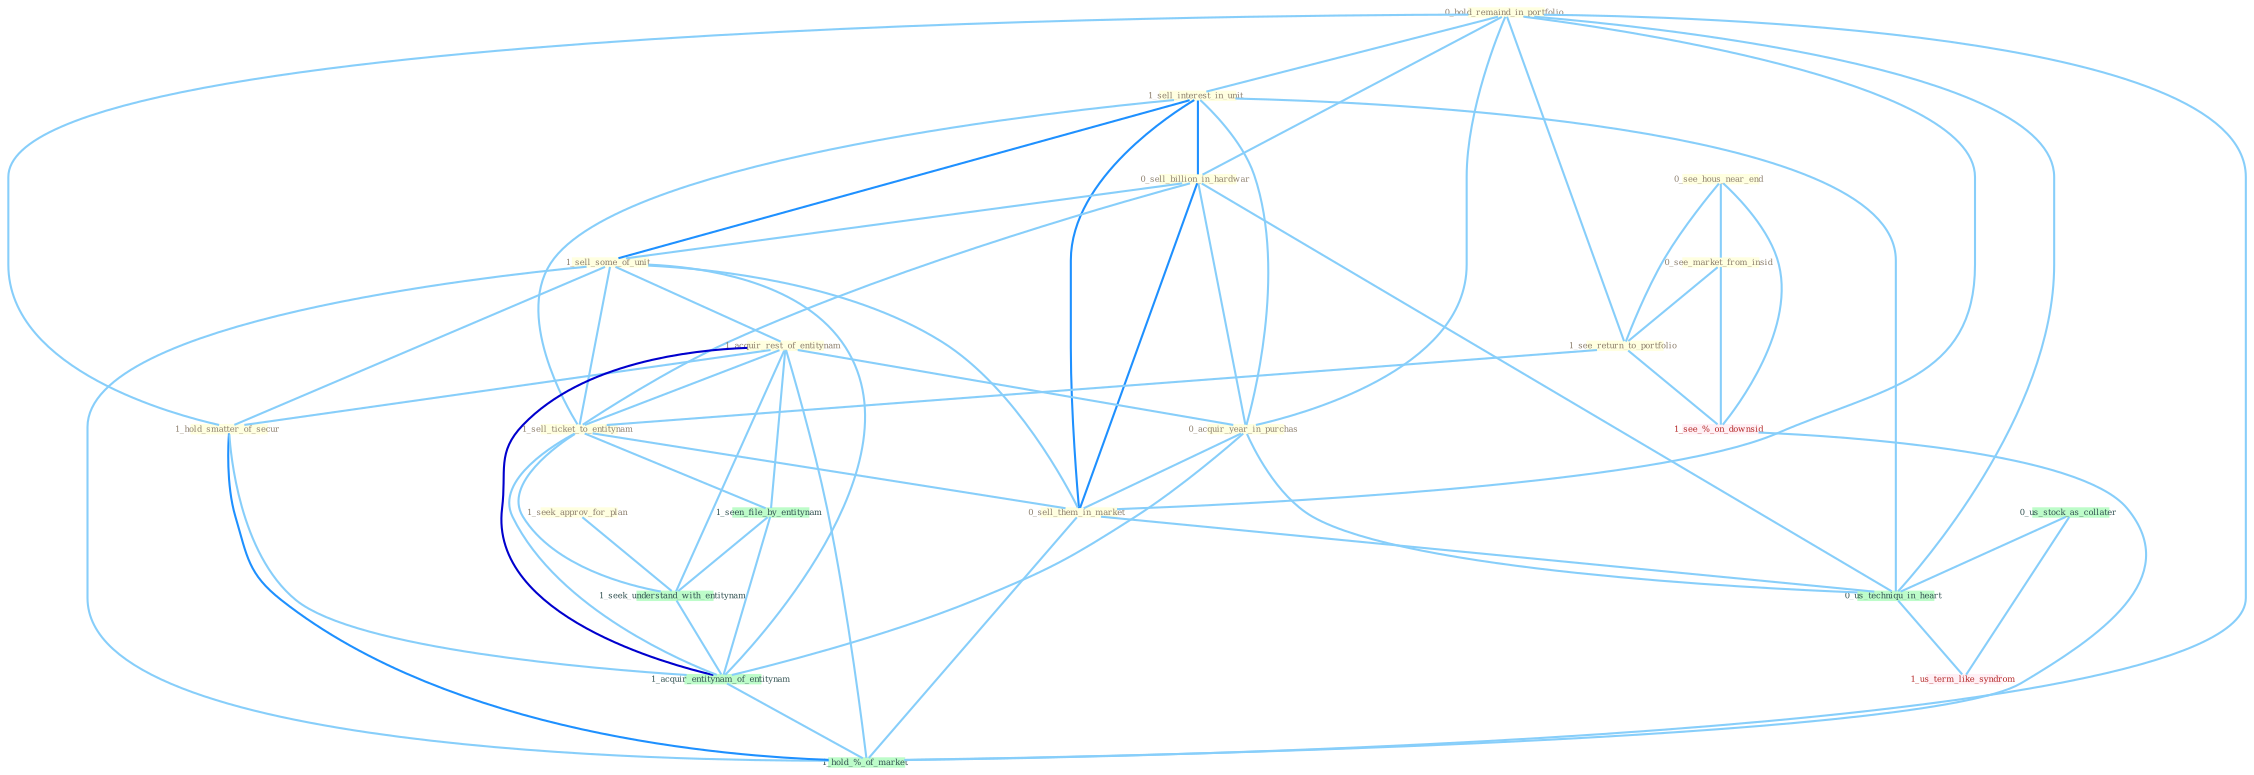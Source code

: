 Graph G{ 
    node
    [shape=polygon,style=filled,width=.5,height=.06,color="#BDFCC9",fixedsize=true,fontsize=4,
    fontcolor="#2f4f4f"];
    {node
    [color="#ffffe0", fontcolor="#8b7d6b"] "0_hold_remaind_in_portfolio " "1_sell_interest_in_unit " "0_sell_billion_in_hardwar " "1_seek_approv_for_plan " "0_see_hous_near_end " "1_sell_some_of_unit " "0_see_market_from_insid " "1_see_return_to_portfolio " "1_acquir_rest_of_entitynam " "0_acquir_year_in_purchas " "1_sell_ticket_to_entitynam " "0_sell_them_in_market " "1_hold_smatter_of_secur "}
{node [color="#fff0f5", fontcolor="#b22222"] "1_see_%_on_downsid " "1_us_term_like_syndrom "}
edge [color="#B0E2FF"];

	"0_hold_remaind_in_portfolio " -- "1_sell_interest_in_unit " [w="1", color="#87cefa" ];
	"0_hold_remaind_in_portfolio " -- "0_sell_billion_in_hardwar " [w="1", color="#87cefa" ];
	"0_hold_remaind_in_portfolio " -- "1_see_return_to_portfolio " [w="1", color="#87cefa" ];
	"0_hold_remaind_in_portfolio " -- "0_acquir_year_in_purchas " [w="1", color="#87cefa" ];
	"0_hold_remaind_in_portfolio " -- "0_sell_them_in_market " [w="1", color="#87cefa" ];
	"0_hold_remaind_in_portfolio " -- "1_hold_smatter_of_secur " [w="1", color="#87cefa" ];
	"0_hold_remaind_in_portfolio " -- "0_us_techniqu_in_heart " [w="1", color="#87cefa" ];
	"0_hold_remaind_in_portfolio " -- "1_hold_%_of_market " [w="1", color="#87cefa" ];
	"1_sell_interest_in_unit " -- "0_sell_billion_in_hardwar " [w="2", color="#1e90ff" , len=0.8];
	"1_sell_interest_in_unit " -- "1_sell_some_of_unit " [w="2", color="#1e90ff" , len=0.8];
	"1_sell_interest_in_unit " -- "0_acquir_year_in_purchas " [w="1", color="#87cefa" ];
	"1_sell_interest_in_unit " -- "1_sell_ticket_to_entitynam " [w="1", color="#87cefa" ];
	"1_sell_interest_in_unit " -- "0_sell_them_in_market " [w="2", color="#1e90ff" , len=0.8];
	"1_sell_interest_in_unit " -- "0_us_techniqu_in_heart " [w="1", color="#87cefa" ];
	"0_sell_billion_in_hardwar " -- "1_sell_some_of_unit " [w="1", color="#87cefa" ];
	"0_sell_billion_in_hardwar " -- "0_acquir_year_in_purchas " [w="1", color="#87cefa" ];
	"0_sell_billion_in_hardwar " -- "1_sell_ticket_to_entitynam " [w="1", color="#87cefa" ];
	"0_sell_billion_in_hardwar " -- "0_sell_them_in_market " [w="2", color="#1e90ff" , len=0.8];
	"0_sell_billion_in_hardwar " -- "0_us_techniqu_in_heart " [w="1", color="#87cefa" ];
	"1_seek_approv_for_plan " -- "1_seek_understand_with_entitynam " [w="1", color="#87cefa" ];
	"0_see_hous_near_end " -- "0_see_market_from_insid " [w="1", color="#87cefa" ];
	"0_see_hous_near_end " -- "1_see_return_to_portfolio " [w="1", color="#87cefa" ];
	"0_see_hous_near_end " -- "1_see_%_on_downsid " [w="1", color="#87cefa" ];
	"1_sell_some_of_unit " -- "1_acquir_rest_of_entitynam " [w="1", color="#87cefa" ];
	"1_sell_some_of_unit " -- "1_sell_ticket_to_entitynam " [w="1", color="#87cefa" ];
	"1_sell_some_of_unit " -- "0_sell_them_in_market " [w="1", color="#87cefa" ];
	"1_sell_some_of_unit " -- "1_hold_smatter_of_secur " [w="1", color="#87cefa" ];
	"1_sell_some_of_unit " -- "1_acquir_entitynam_of_entitynam " [w="1", color="#87cefa" ];
	"1_sell_some_of_unit " -- "1_hold_%_of_market " [w="1", color="#87cefa" ];
	"0_see_market_from_insid " -- "1_see_return_to_portfolio " [w="1", color="#87cefa" ];
	"0_see_market_from_insid " -- "1_see_%_on_downsid " [w="1", color="#87cefa" ];
	"1_see_return_to_portfolio " -- "1_sell_ticket_to_entitynam " [w="1", color="#87cefa" ];
	"1_see_return_to_portfolio " -- "1_see_%_on_downsid " [w="1", color="#87cefa" ];
	"1_acquir_rest_of_entitynam " -- "0_acquir_year_in_purchas " [w="1", color="#87cefa" ];
	"1_acquir_rest_of_entitynam " -- "1_sell_ticket_to_entitynam " [w="1", color="#87cefa" ];
	"1_acquir_rest_of_entitynam " -- "1_hold_smatter_of_secur " [w="1", color="#87cefa" ];
	"1_acquir_rest_of_entitynam " -- "1_seen_file_by_entitynam " [w="1", color="#87cefa" ];
	"1_acquir_rest_of_entitynam " -- "1_seek_understand_with_entitynam " [w="1", color="#87cefa" ];
	"1_acquir_rest_of_entitynam " -- "1_acquir_entitynam_of_entitynam " [w="3", color="#0000cd" , len=0.6];
	"1_acquir_rest_of_entitynam " -- "1_hold_%_of_market " [w="1", color="#87cefa" ];
	"0_acquir_year_in_purchas " -- "0_sell_them_in_market " [w="1", color="#87cefa" ];
	"0_acquir_year_in_purchas " -- "1_acquir_entitynam_of_entitynam " [w="1", color="#87cefa" ];
	"0_acquir_year_in_purchas " -- "0_us_techniqu_in_heart " [w="1", color="#87cefa" ];
	"1_sell_ticket_to_entitynam " -- "0_sell_them_in_market " [w="1", color="#87cefa" ];
	"1_sell_ticket_to_entitynam " -- "1_seen_file_by_entitynam " [w="1", color="#87cefa" ];
	"1_sell_ticket_to_entitynam " -- "1_seek_understand_with_entitynam " [w="1", color="#87cefa" ];
	"1_sell_ticket_to_entitynam " -- "1_acquir_entitynam_of_entitynam " [w="1", color="#87cefa" ];
	"0_sell_them_in_market " -- "0_us_techniqu_in_heart " [w="1", color="#87cefa" ];
	"0_sell_them_in_market " -- "1_hold_%_of_market " [w="1", color="#87cefa" ];
	"1_hold_smatter_of_secur " -- "1_acquir_entitynam_of_entitynam " [w="1", color="#87cefa" ];
	"1_hold_smatter_of_secur " -- "1_hold_%_of_market " [w="2", color="#1e90ff" , len=0.8];
	"1_seen_file_by_entitynam " -- "1_seek_understand_with_entitynam " [w="1", color="#87cefa" ];
	"1_seen_file_by_entitynam " -- "1_acquir_entitynam_of_entitynam " [w="1", color="#87cefa" ];
	"0_us_stock_as_collater " -- "0_us_techniqu_in_heart " [w="1", color="#87cefa" ];
	"0_us_stock_as_collater " -- "1_us_term_like_syndrom " [w="1", color="#87cefa" ];
	"1_seek_understand_with_entitynam " -- "1_acquir_entitynam_of_entitynam " [w="1", color="#87cefa" ];
	"1_acquir_entitynam_of_entitynam " -- "1_hold_%_of_market " [w="1", color="#87cefa" ];
	"0_us_techniqu_in_heart " -- "1_us_term_like_syndrom " [w="1", color="#87cefa" ];
	"1_see_%_on_downsid " -- "1_hold_%_of_market " [w="1", color="#87cefa" ];
}